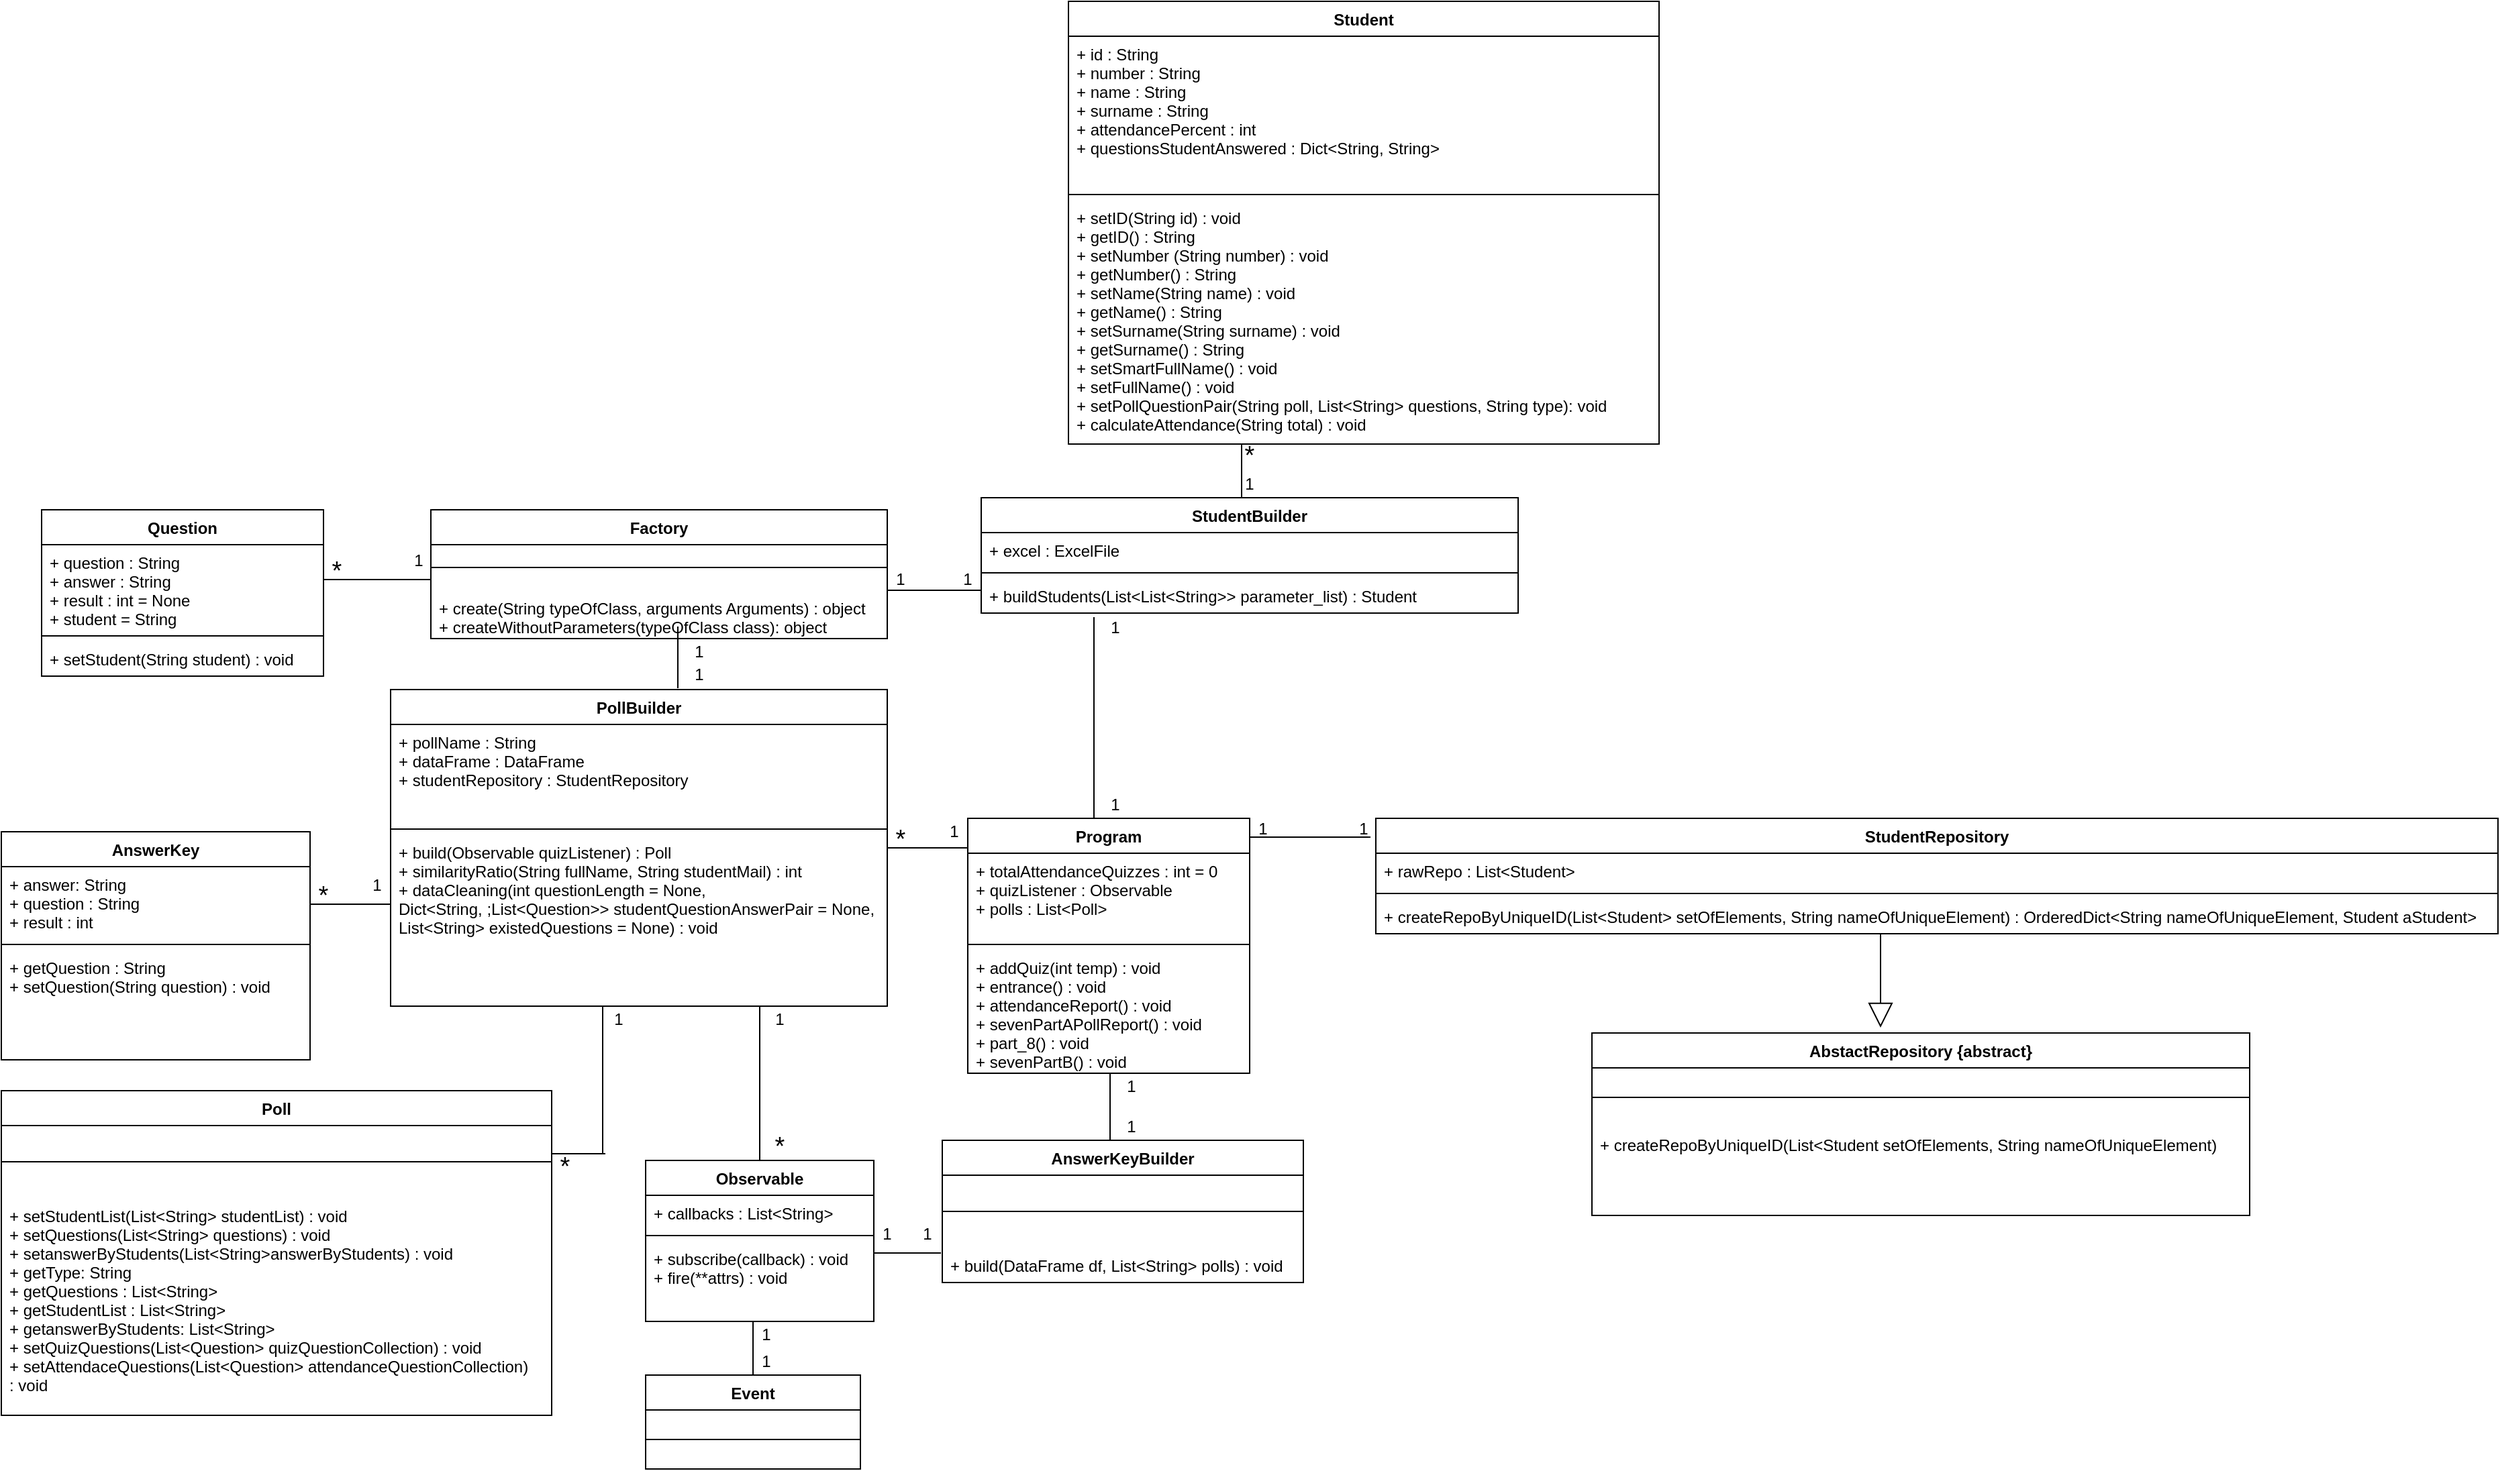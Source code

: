 <mxfile version="14.1.7" type="device"><diagram id="g1gwV1AYUA2r5EK0AkUI" name="Page-1"><mxGraphModel dx="3880" dy="2515" grid="1" gridSize="10" guides="1" tooltips="1" connect="1" arrows="1" fold="1" page="1" pageScale="1" pageWidth="2336" pageHeight="1654" math="0" shadow="0"><root><mxCell id="0"/><mxCell id="1" parent="0"/><mxCell id="yvDuJRzr7SlwuOZJe46Z-2" value="PollBuilder" style="swimlane;fontStyle=1;align=center;verticalAlign=top;childLayout=stackLayout;horizontal=1;startSize=26;horizontalStack=0;resizeParent=1;resizeParentMax=0;resizeLast=0;collapsible=1;marginBottom=0;" vertex="1" parent="1"><mxGeometry x="-1890" y="-1047" width="370" height="236" as="geometry"/></mxCell><mxCell id="yvDuJRzr7SlwuOZJe46Z-3" value="+ pollName : String&#10;+ dataFrame : DataFrame&#10;+ studentRepository : StudentRepository " style="text;strokeColor=none;fillColor=none;align=left;verticalAlign=top;spacingLeft=4;spacingRight=4;overflow=hidden;rotatable=0;points=[[0,0.5],[1,0.5]];portConstraint=eastwest;" vertex="1" parent="yvDuJRzr7SlwuOZJe46Z-2"><mxGeometry y="26" width="370" height="74" as="geometry"/></mxCell><mxCell id="yvDuJRzr7SlwuOZJe46Z-4" value="" style="line;strokeWidth=1;fillColor=none;align=left;verticalAlign=middle;spacingTop=-1;spacingLeft=3;spacingRight=3;rotatable=0;labelPosition=right;points=[];portConstraint=eastwest;" vertex="1" parent="yvDuJRzr7SlwuOZJe46Z-2"><mxGeometry y="100" width="370" height="8" as="geometry"/></mxCell><mxCell id="yvDuJRzr7SlwuOZJe46Z-5" value="+ build(Observable quizListener) : Poll &#10;+ similarityRatio(String fullName, String studentMail) : int&#10;+ dataCleaning(int questionLength = None, &#10;Dict&lt;String, ;List&lt;Question&gt;&gt; studentQuestionAnswerPair = None, &#10;List&lt;String&gt; existedQuestions = None) : void" style="text;strokeColor=none;fillColor=none;align=left;verticalAlign=top;spacingLeft=4;spacingRight=4;overflow=hidden;rotatable=0;points=[[0,0.5],[1,0.5]];portConstraint=eastwest;" vertex="1" parent="yvDuJRzr7SlwuOZJe46Z-2"><mxGeometry y="108" width="370" height="128" as="geometry"/></mxCell><mxCell id="yvDuJRzr7SlwuOZJe46Z-10" value="StudentBuilder" style="swimlane;fontStyle=1;align=center;verticalAlign=top;childLayout=stackLayout;horizontal=1;startSize=26;horizontalStack=0;resizeParent=1;resizeParentMax=0;resizeLast=0;collapsible=1;marginBottom=0;" vertex="1" parent="1"><mxGeometry x="-1450" y="-1190" width="400" height="86" as="geometry"/></mxCell><mxCell id="yvDuJRzr7SlwuOZJe46Z-11" value="+ excel : ExcelFile" style="text;strokeColor=none;fillColor=none;align=left;verticalAlign=top;spacingLeft=4;spacingRight=4;overflow=hidden;rotatable=0;points=[[0,0.5],[1,0.5]];portConstraint=eastwest;" vertex="1" parent="yvDuJRzr7SlwuOZJe46Z-10"><mxGeometry y="26" width="400" height="26" as="geometry"/></mxCell><mxCell id="yvDuJRzr7SlwuOZJe46Z-12" value="" style="line;strokeWidth=1;fillColor=none;align=left;verticalAlign=middle;spacingTop=-1;spacingLeft=3;spacingRight=3;rotatable=0;labelPosition=right;points=[];portConstraint=eastwest;" vertex="1" parent="yvDuJRzr7SlwuOZJe46Z-10"><mxGeometry y="52" width="400" height="8" as="geometry"/></mxCell><mxCell id="yvDuJRzr7SlwuOZJe46Z-13" value="+ buildStudents(List&lt;List&lt;String&gt;&gt; parameter_list) : Student " style="text;strokeColor=none;fillColor=none;align=left;verticalAlign=top;spacingLeft=4;spacingRight=4;overflow=hidden;rotatable=0;points=[[0,0.5],[1,0.5]];portConstraint=eastwest;" vertex="1" parent="yvDuJRzr7SlwuOZJe46Z-10"><mxGeometry y="60" width="400" height="26" as="geometry"/></mxCell><mxCell id="yvDuJRzr7SlwuOZJe46Z-14" value="Factory" style="swimlane;fontStyle=1;align=center;verticalAlign=top;childLayout=stackLayout;horizontal=1;startSize=26;horizontalStack=0;resizeParent=1;resizeParentMax=0;resizeLast=0;collapsible=1;marginBottom=0;" vertex="1" parent="1"><mxGeometry x="-1860" y="-1181" width="340" height="96" as="geometry"/></mxCell><mxCell id="yvDuJRzr7SlwuOZJe46Z-16" value="" style="line;strokeWidth=1;fillColor=none;align=left;verticalAlign=middle;spacingTop=-1;spacingLeft=3;spacingRight=3;rotatable=0;labelPosition=right;points=[];portConstraint=eastwest;" vertex="1" parent="yvDuJRzr7SlwuOZJe46Z-14"><mxGeometry y="26" width="340" height="34" as="geometry"/></mxCell><mxCell id="yvDuJRzr7SlwuOZJe46Z-17" value="+ create(String typeOfClass, arguments Arguments) : object&#10;+ createWithoutParameters(typeOfClass class): object " style="text;strokeColor=none;fillColor=none;align=left;verticalAlign=top;spacingLeft=4;spacingRight=4;overflow=hidden;rotatable=0;points=[[0,0.5],[1,0.5]];portConstraint=eastwest;" vertex="1" parent="yvDuJRzr7SlwuOZJe46Z-14"><mxGeometry y="60" width="340" height="36" as="geometry"/></mxCell><mxCell id="yvDuJRzr7SlwuOZJe46Z-27" value="Poll" style="swimlane;fontStyle=1;align=center;verticalAlign=top;childLayout=stackLayout;horizontal=1;startSize=26;horizontalStack=0;resizeParent=1;resizeParentMax=0;resizeLast=0;collapsible=1;marginBottom=0;" vertex="1" parent="1"><mxGeometry x="-2180" y="-748" width="410" height="242" as="geometry"/></mxCell><mxCell id="yvDuJRzr7SlwuOZJe46Z-29" value="" style="line;strokeWidth=1;fillColor=none;align=left;verticalAlign=middle;spacingTop=-1;spacingLeft=3;spacingRight=3;rotatable=0;labelPosition=right;points=[];portConstraint=eastwest;" vertex="1" parent="yvDuJRzr7SlwuOZJe46Z-27"><mxGeometry y="26" width="410" height="54" as="geometry"/></mxCell><mxCell id="yvDuJRzr7SlwuOZJe46Z-30" value="+ setStudentList(List&lt;String&gt; studentList) : void&#10;+ setQuestions(List&lt;String&gt; questions) : void&#10;+ setanswerByStudents(List&lt;String&gt;answerByStudents) : void &#10;+ getType: String&#10;+ getQuestions : List&lt;String&gt;&#10;+ getStudentList : List&lt;String&gt;&#10;+ getanswerByStudents: List&lt;String&gt;&#10;+ setQuizQuestions(List&lt;Question&gt; quizQuestionCollection) : void&#10;+ setAttendaceQuestions(List&lt;Question&gt; attendanceQuestionCollection)&#10;: void" style="text;strokeColor=none;fillColor=none;align=left;verticalAlign=top;spacingLeft=4;spacingRight=4;overflow=hidden;rotatable=0;points=[[0,0.5],[1,0.5]];portConstraint=eastwest;" vertex="1" parent="yvDuJRzr7SlwuOZJe46Z-27"><mxGeometry y="80" width="410" height="162" as="geometry"/></mxCell><mxCell id="yvDuJRzr7SlwuOZJe46Z-39" value="Student" style="swimlane;fontStyle=1;align=center;verticalAlign=top;childLayout=stackLayout;horizontal=1;startSize=26;horizontalStack=0;resizeParent=1;resizeParentMax=0;resizeLast=0;collapsible=1;marginBottom=0;" vertex="1" parent="1"><mxGeometry x="-1385" y="-1560" width="440" height="330" as="geometry"/></mxCell><mxCell id="yvDuJRzr7SlwuOZJe46Z-40" value="+ id : String&#10;+ number : String&#10;+ name : String&#10;+ surname : String&#10;+ attendancePercent : int&#10;+ questionsStudentAnswered : Dict&lt;String, String&gt;" style="text;strokeColor=none;fillColor=none;align=left;verticalAlign=top;spacingLeft=4;spacingRight=4;overflow=hidden;rotatable=0;points=[[0,0.5],[1,0.5]];portConstraint=eastwest;" vertex="1" parent="yvDuJRzr7SlwuOZJe46Z-39"><mxGeometry y="26" width="440" height="114" as="geometry"/></mxCell><mxCell id="yvDuJRzr7SlwuOZJe46Z-41" value="" style="line;strokeWidth=1;fillColor=none;align=left;verticalAlign=middle;spacingTop=-1;spacingLeft=3;spacingRight=3;rotatable=0;labelPosition=right;points=[];portConstraint=eastwest;" vertex="1" parent="yvDuJRzr7SlwuOZJe46Z-39"><mxGeometry y="140" width="440" height="8" as="geometry"/></mxCell><mxCell id="yvDuJRzr7SlwuOZJe46Z-42" value="+ setID(String id) : void&#10;+ getID() : String&#10;+ setNumber (String number) : void&#10;+ getNumber() : String&#10;+ setName(String name) : void&#10;+ getName() : String&#10;+ setSurname(String surname) : void&#10;+ getSurname() : String&#10;+ setSmartFullName() : void&#10;+ setFullName() : void&#10;+ setPollQuestionPair(String poll, List&lt;String&gt; questions, String type): void&#10;+ calculateAttendance(String total) : void" style="text;strokeColor=none;fillColor=none;align=left;verticalAlign=top;spacingLeft=4;spacingRight=4;overflow=hidden;rotatable=0;points=[[0,0.5],[1,0.5]];portConstraint=eastwest;" vertex="1" parent="yvDuJRzr7SlwuOZJe46Z-39"><mxGeometry y="148" width="440" height="182" as="geometry"/></mxCell><mxCell id="yvDuJRzr7SlwuOZJe46Z-43" value="StudentRepository" style="swimlane;fontStyle=1;align=center;verticalAlign=top;childLayout=stackLayout;horizontal=1;startSize=26;horizontalStack=0;resizeParent=1;resizeParentMax=0;resizeLast=0;collapsible=1;marginBottom=0;" vertex="1" parent="1"><mxGeometry x="-1156" y="-951" width="836" height="86" as="geometry"/></mxCell><mxCell id="yvDuJRzr7SlwuOZJe46Z-44" value="+ rawRepo : List&lt;Student&gt;" style="text;strokeColor=none;fillColor=none;align=left;verticalAlign=top;spacingLeft=4;spacingRight=4;overflow=hidden;rotatable=0;points=[[0,0.5],[1,0.5]];portConstraint=eastwest;" vertex="1" parent="yvDuJRzr7SlwuOZJe46Z-43"><mxGeometry y="26" width="836" height="26" as="geometry"/></mxCell><mxCell id="yvDuJRzr7SlwuOZJe46Z-45" value="" style="line;strokeWidth=1;fillColor=none;align=left;verticalAlign=middle;spacingTop=-1;spacingLeft=3;spacingRight=3;rotatable=0;labelPosition=right;points=[];portConstraint=eastwest;" vertex="1" parent="yvDuJRzr7SlwuOZJe46Z-43"><mxGeometry y="52" width="836" height="8" as="geometry"/></mxCell><mxCell id="yvDuJRzr7SlwuOZJe46Z-46" value="+ createRepoByUniqueID(List&lt;Student&gt; setOfElements, String nameOfUniqueElement) : OrderedDict&lt;String nameOfUniqueElement, Student aStudent&gt;" style="text;strokeColor=none;fillColor=none;align=left;verticalAlign=top;spacingLeft=4;spacingRight=4;overflow=hidden;rotatable=0;points=[[0,0.5],[1,0.5]];portConstraint=eastwest;" vertex="1" parent="yvDuJRzr7SlwuOZJe46Z-43"><mxGeometry y="60" width="836" height="26" as="geometry"/></mxCell><mxCell id="yvDuJRzr7SlwuOZJe46Z-51" value="AbstactRepository {abstract}" style="swimlane;fontStyle=1;align=center;verticalAlign=top;childLayout=stackLayout;horizontal=1;startSize=26;horizontalStack=0;resizeParent=1;resizeParentMax=0;resizeLast=0;collapsible=1;marginBottom=0;" vertex="1" parent="1"><mxGeometry x="-995" y="-791" width="490" height="136" as="geometry"/></mxCell><mxCell id="yvDuJRzr7SlwuOZJe46Z-53" value="" style="line;strokeWidth=1;fillColor=none;align=left;verticalAlign=middle;spacingTop=-1;spacingLeft=3;spacingRight=3;rotatable=0;labelPosition=right;points=[];portConstraint=eastwest;" vertex="1" parent="yvDuJRzr7SlwuOZJe46Z-51"><mxGeometry y="26" width="490" height="44" as="geometry"/></mxCell><mxCell id="yvDuJRzr7SlwuOZJe46Z-54" value="+ createRepoByUniqueID(List&lt;Student setOfElements, String nameOfUniqueElement) " style="text;strokeColor=none;fillColor=none;align=left;verticalAlign=top;spacingLeft=4;spacingRight=4;overflow=hidden;rotatable=0;points=[[0,0.5],[1,0.5]];portConstraint=eastwest;" vertex="1" parent="yvDuJRzr7SlwuOZJe46Z-51"><mxGeometry y="70" width="490" height="66" as="geometry"/></mxCell><mxCell id="yvDuJRzr7SlwuOZJe46Z-59" value="" style="line;strokeWidth=1;fillColor=none;align=left;verticalAlign=middle;spacingTop=-1;spacingLeft=3;spacingRight=3;rotatable=0;labelPosition=right;points=[];portConstraint=eastwest;" vertex="1" parent="1"><mxGeometry x="-1250" y="-941" width="90" height="8" as="geometry"/></mxCell><mxCell id="yvDuJRzr7SlwuOZJe46Z-64" value="" style="endArrow=block;endSize=16;endFill=0;html=1;" edge="1" parent="1"><mxGeometry width="160" relative="1" as="geometry"><mxPoint x="-780" y="-865" as="sourcePoint"/><mxPoint x="-780" y="-795" as="targetPoint"/></mxGeometry></mxCell><mxCell id="yvDuJRzr7SlwuOZJe46Z-66" value="" style="line;strokeWidth=1;fillColor=none;align=left;verticalAlign=middle;spacingTop=-1;spacingLeft=3;spacingRight=3;rotatable=0;labelPosition=right;points=[];portConstraint=eastwest;" vertex="1" parent="1"><mxGeometry x="-1520" y="-933" width="60" height="8" as="geometry"/></mxCell><mxCell id="yvDuJRzr7SlwuOZJe46Z-67" value="" style="line;strokeWidth=1;fillColor=none;align=left;verticalAlign=middle;spacingTop=-1;spacingLeft=3;spacingRight=3;rotatable=0;labelPosition=right;points=[];portConstraint=eastwest;direction=south;" vertex="1" parent="1"><mxGeometry x="-1370" y="-1101" width="8" height="150" as="geometry"/></mxCell><mxCell id="yvDuJRzr7SlwuOZJe46Z-69" value="" style="line;strokeWidth=1;fillColor=none;align=left;verticalAlign=middle;spacingTop=-1;spacingLeft=3;spacingRight=3;rotatable=0;labelPosition=right;points=[];portConstraint=eastwest;" vertex="1" parent="1"><mxGeometry x="-1520" y="-1125" width="70" height="8" as="geometry"/></mxCell><mxCell id="yvDuJRzr7SlwuOZJe46Z-70" value="" style="line;strokeWidth=1;fillColor=none;align=left;verticalAlign=middle;spacingTop=-1;spacingLeft=3;spacingRight=3;rotatable=0;labelPosition=right;points=[];portConstraint=eastwest;direction=south;" vertex="1" parent="1"><mxGeometry x="-1680" y="-1094" width="8" height="46" as="geometry"/></mxCell><mxCell id="yvDuJRzr7SlwuOZJe46Z-71" value="" style="line;strokeWidth=1;fillColor=none;align=left;verticalAlign=middle;spacingTop=-1;spacingLeft=3;spacingRight=3;rotatable=0;labelPosition=right;points=[];portConstraint=eastwest;direction=south;" vertex="1" parent="1"><mxGeometry x="-1736" y="-811" width="8" height="110" as="geometry"/></mxCell><mxCell id="yvDuJRzr7SlwuOZJe46Z-72" value="" style="line;strokeWidth=1;fillColor=none;align=left;verticalAlign=middle;spacingTop=-1;spacingLeft=3;spacingRight=3;rotatable=0;labelPosition=right;points=[];portConstraint=eastwest;" vertex="1" parent="1"><mxGeometry x="-1950" y="-891" width="60" height="8" as="geometry"/></mxCell><mxCell id="yvDuJRzr7SlwuOZJe46Z-73" value="" style="line;strokeWidth=1;fillColor=none;align=left;verticalAlign=middle;spacingTop=-1;spacingLeft=3;spacingRight=3;rotatable=0;labelPosition=right;points=[];portConstraint=eastwest;direction=south;" vertex="1" parent="1"><mxGeometry x="-1260" y="-1230" width="8" height="40" as="geometry"/></mxCell><mxCell id="yvDuJRzr7SlwuOZJe46Z-74" value="" style="line;strokeWidth=1;fillColor=none;align=left;verticalAlign=middle;spacingTop=-1;spacingLeft=3;spacingRight=3;rotatable=0;labelPosition=right;points=[];portConstraint=eastwest;" vertex="1" parent="1"><mxGeometry x="-1940" y="-1133" width="80" height="8" as="geometry"/></mxCell><mxCell id="yvDuJRzr7SlwuOZJe46Z-85" value="AnswerKey" style="swimlane;fontStyle=1;align=center;verticalAlign=top;childLayout=stackLayout;horizontal=1;startSize=26;horizontalStack=0;resizeParent=1;resizeParentMax=0;resizeLast=0;collapsible=1;marginBottom=0;" vertex="1" parent="1"><mxGeometry x="-2180" y="-941" width="230" height="170" as="geometry"/></mxCell><mxCell id="yvDuJRzr7SlwuOZJe46Z-86" value="+ answer: String&#10;+ question : String&#10;+ result : int" style="text;strokeColor=none;fillColor=none;align=left;verticalAlign=top;spacingLeft=4;spacingRight=4;overflow=hidden;rotatable=0;points=[[0,0.5],[1,0.5]];portConstraint=eastwest;" vertex="1" parent="yvDuJRzr7SlwuOZJe46Z-85"><mxGeometry y="26" width="230" height="54" as="geometry"/></mxCell><mxCell id="yvDuJRzr7SlwuOZJe46Z-87" value="" style="line;strokeWidth=1;fillColor=none;align=left;verticalAlign=middle;spacingTop=-1;spacingLeft=3;spacingRight=3;rotatable=0;labelPosition=right;points=[];portConstraint=eastwest;" vertex="1" parent="yvDuJRzr7SlwuOZJe46Z-85"><mxGeometry y="80" width="230" height="8" as="geometry"/></mxCell><mxCell id="yvDuJRzr7SlwuOZJe46Z-88" value="+ getQuestion : String&#10;+ setQuestion(String question) : void&#10;" style="text;strokeColor=none;fillColor=none;align=left;verticalAlign=top;spacingLeft=4;spacingRight=4;overflow=hidden;rotatable=0;points=[[0,0.5],[1,0.5]];portConstraint=eastwest;" vertex="1" parent="yvDuJRzr7SlwuOZJe46Z-85"><mxGeometry y="88" width="230" height="82" as="geometry"/></mxCell><mxCell id="yvDuJRzr7SlwuOZJe46Z-101" value="1" style="text;html=1;strokeColor=none;fillColor=none;align=center;verticalAlign=middle;whiteSpace=wrap;rounded=0;" vertex="1" parent="1"><mxGeometry x="-1370" y="-1103" width="40" height="20" as="geometry"/></mxCell><mxCell id="yvDuJRzr7SlwuOZJe46Z-102" value="1" style="text;html=1;strokeColor=none;fillColor=none;align=center;verticalAlign=middle;whiteSpace=wrap;rounded=0;" vertex="1" parent="1"><mxGeometry x="-1370" y="-971" width="40" height="20" as="geometry"/></mxCell><mxCell id="yvDuJRzr7SlwuOZJe46Z-105" value="1" style="text;html=1;strokeColor=none;fillColor=none;align=center;verticalAlign=middle;whiteSpace=wrap;rounded=0;" vertex="1" parent="1"><mxGeometry x="-1260" y="-953" width="40" height="20" as="geometry"/></mxCell><mxCell id="yvDuJRzr7SlwuOZJe46Z-106" value="1" style="text;html=1;strokeColor=none;fillColor=none;align=center;verticalAlign=middle;whiteSpace=wrap;rounded=0;" vertex="1" parent="1"><mxGeometry x="-1185" y="-953" width="40" height="20" as="geometry"/></mxCell><mxCell id="yvDuJRzr7SlwuOZJe46Z-107" value="1" style="text;html=1;strokeColor=none;fillColor=none;align=center;verticalAlign=middle;whiteSpace=wrap;rounded=0;" vertex="1" parent="1"><mxGeometry x="-1490" y="-951" width="40" height="20" as="geometry"/></mxCell><mxCell id="yvDuJRzr7SlwuOZJe46Z-108" value="&lt;font style=&quot;font-size: 19px&quot;&gt;*&lt;/font&gt;" style="text;html=1;strokeColor=none;fillColor=none;align=center;verticalAlign=middle;whiteSpace=wrap;rounded=0;" vertex="1" parent="1"><mxGeometry x="-1530" y="-945" width="40" height="20" as="geometry"/></mxCell><mxCell id="yvDuJRzr7SlwuOZJe46Z-109" value="1" style="text;html=1;strokeColor=none;fillColor=none;align=center;verticalAlign=middle;whiteSpace=wrap;rounded=0;" vertex="1" parent="1"><mxGeometry x="-1480" y="-1139" width="40" height="20" as="geometry"/></mxCell><mxCell id="yvDuJRzr7SlwuOZJe46Z-110" value="1" style="text;html=1;strokeColor=none;fillColor=none;align=center;verticalAlign=middle;whiteSpace=wrap;rounded=0;" vertex="1" parent="1"><mxGeometry x="-1530" y="-1139" width="40" height="20" as="geometry"/></mxCell><mxCell id="yvDuJRzr7SlwuOZJe46Z-111" value="1" style="text;html=1;strokeColor=none;fillColor=none;align=center;verticalAlign=middle;whiteSpace=wrap;rounded=0;" vertex="1" parent="1"><mxGeometry x="-1270" y="-1210" width="40" height="20" as="geometry"/></mxCell><mxCell id="yvDuJRzr7SlwuOZJe46Z-112" value="&lt;font style=&quot;font-size: 19px&quot;&gt;*&lt;/font&gt;" style="text;html=1;strokeColor=none;fillColor=none;align=center;verticalAlign=middle;whiteSpace=wrap;rounded=0;" vertex="1" parent="1"><mxGeometry x="-1270" y="-1231" width="40" height="20" as="geometry"/></mxCell><mxCell id="yvDuJRzr7SlwuOZJe46Z-113" value="1" style="text;html=1;strokeColor=none;fillColor=none;align=center;verticalAlign=middle;whiteSpace=wrap;rounded=0;" vertex="1" parent="1"><mxGeometry x="-1889" y="-1153" width="40" height="20" as="geometry"/></mxCell><mxCell id="yvDuJRzr7SlwuOZJe46Z-114" value="&lt;font style=&quot;font-size: 19px&quot;&gt;*&lt;/font&gt;" style="text;html=1;strokeColor=none;fillColor=none;align=center;verticalAlign=middle;whiteSpace=wrap;rounded=0;" vertex="1" parent="1"><mxGeometry x="-1950" y="-1145" width="40" height="20" as="geometry"/></mxCell><mxCell id="yvDuJRzr7SlwuOZJe46Z-115" value="1" style="text;html=1;strokeColor=none;fillColor=none;align=center;verticalAlign=middle;whiteSpace=wrap;rounded=0;" vertex="1" parent="1"><mxGeometry x="-1680" y="-1068" width="40" height="20" as="geometry"/></mxCell><mxCell id="yvDuJRzr7SlwuOZJe46Z-116" value="1" style="text;html=1;strokeColor=none;fillColor=none;align=center;verticalAlign=middle;whiteSpace=wrap;rounded=0;" vertex="1" parent="1"><mxGeometry x="-1680" y="-1085" width="40" height="20" as="geometry"/></mxCell><mxCell id="yvDuJRzr7SlwuOZJe46Z-117" value="1" style="text;html=1;strokeColor=none;fillColor=none;align=center;verticalAlign=middle;whiteSpace=wrap;rounded=0;" vertex="1" parent="1"><mxGeometry x="-1920" y="-911" width="40" height="20" as="geometry"/></mxCell><mxCell id="yvDuJRzr7SlwuOZJe46Z-118" value="&lt;font style=&quot;font-size: 19px&quot;&gt;*&lt;/font&gt;" style="text;html=1;strokeColor=none;fillColor=none;align=center;verticalAlign=middle;whiteSpace=wrap;rounded=0;" vertex="1" parent="1"><mxGeometry x="-1960" y="-903" width="40" height="20" as="geometry"/></mxCell><mxCell id="yvDuJRzr7SlwuOZJe46Z-119" value="1" style="text;html=1;strokeColor=none;fillColor=none;align=center;verticalAlign=middle;whiteSpace=wrap;rounded=0;" vertex="1" parent="1"><mxGeometry x="-1740" y="-811" width="40" height="20" as="geometry"/></mxCell><mxCell id="yvDuJRzr7SlwuOZJe46Z-120" value="&lt;font style=&quot;font-size: 19px&quot;&gt;*&lt;/font&gt;" style="text;html=1;strokeColor=none;fillColor=none;align=center;verticalAlign=middle;whiteSpace=wrap;rounded=0;" vertex="1" parent="1"><mxGeometry x="-1780" y="-701" width="40" height="20" as="geometry"/></mxCell><mxCell id="yvDuJRzr7SlwuOZJe46Z-126" value="Question" style="swimlane;fontStyle=1;align=center;verticalAlign=top;childLayout=stackLayout;horizontal=1;startSize=26;horizontalStack=0;resizeParent=1;resizeParentMax=0;resizeLast=0;collapsible=1;marginBottom=0;" vertex="1" parent="1"><mxGeometry x="-2150" y="-1181" width="210" height="124" as="geometry"/></mxCell><mxCell id="yvDuJRzr7SlwuOZJe46Z-127" value="+ question : String&#10;+ answer : String&#10;+ result : int = None&#10;+ student = String" style="text;strokeColor=none;fillColor=none;align=left;verticalAlign=top;spacingLeft=4;spacingRight=4;overflow=hidden;rotatable=0;points=[[0,0.5],[1,0.5]];portConstraint=eastwest;" vertex="1" parent="yvDuJRzr7SlwuOZJe46Z-126"><mxGeometry y="26" width="210" height="64" as="geometry"/></mxCell><mxCell id="yvDuJRzr7SlwuOZJe46Z-128" value="" style="line;strokeWidth=1;fillColor=none;align=left;verticalAlign=middle;spacingTop=-1;spacingLeft=3;spacingRight=3;rotatable=0;labelPosition=right;points=[];portConstraint=eastwest;" vertex="1" parent="yvDuJRzr7SlwuOZJe46Z-126"><mxGeometry y="90" width="210" height="8" as="geometry"/></mxCell><mxCell id="yvDuJRzr7SlwuOZJe46Z-129" value="+ setStudent(String student) : void" style="text;strokeColor=none;fillColor=none;align=left;verticalAlign=top;spacingLeft=4;spacingRight=4;overflow=hidden;rotatable=0;points=[[0,0.5],[1,0.5]];portConstraint=eastwest;" vertex="1" parent="yvDuJRzr7SlwuOZJe46Z-126"><mxGeometry y="98" width="210" height="26" as="geometry"/></mxCell><mxCell id="yvDuJRzr7SlwuOZJe46Z-134" value="Observable" style="swimlane;fontStyle=1;align=center;verticalAlign=top;childLayout=stackLayout;horizontal=1;startSize=26;horizontalStack=0;resizeParent=1;resizeParentMax=0;resizeLast=0;collapsible=1;marginBottom=0;" vertex="1" parent="1"><mxGeometry x="-1700" y="-696" width="170" height="120" as="geometry"/></mxCell><mxCell id="yvDuJRzr7SlwuOZJe46Z-135" value="+ callbacks : List&lt;String&gt;" style="text;strokeColor=none;fillColor=none;align=left;verticalAlign=top;spacingLeft=4;spacingRight=4;overflow=hidden;rotatable=0;points=[[0,0.5],[1,0.5]];portConstraint=eastwest;" vertex="1" parent="yvDuJRzr7SlwuOZJe46Z-134"><mxGeometry y="26" width="170" height="26" as="geometry"/></mxCell><mxCell id="yvDuJRzr7SlwuOZJe46Z-136" value="" style="line;strokeWidth=1;fillColor=none;align=left;verticalAlign=middle;spacingTop=-1;spacingLeft=3;spacingRight=3;rotatable=0;labelPosition=right;points=[];portConstraint=eastwest;" vertex="1" parent="yvDuJRzr7SlwuOZJe46Z-134"><mxGeometry y="52" width="170" height="8" as="geometry"/></mxCell><mxCell id="yvDuJRzr7SlwuOZJe46Z-137" value="+ subscribe(callback) : void&#10;+ fire(**attrs) : void" style="text;strokeColor=none;fillColor=none;align=left;verticalAlign=top;spacingLeft=4;spacingRight=4;overflow=hidden;rotatable=0;points=[[0,0.5],[1,0.5]];portConstraint=eastwest;" vertex="1" parent="yvDuJRzr7SlwuOZJe46Z-134"><mxGeometry y="60" width="170" height="60" as="geometry"/></mxCell><mxCell id="yvDuJRzr7SlwuOZJe46Z-138" value="Event" style="swimlane;fontStyle=1;align=center;verticalAlign=top;childLayout=stackLayout;horizontal=1;startSize=26;horizontalStack=0;resizeParent=1;resizeParentMax=0;resizeLast=0;collapsible=1;marginBottom=0;" vertex="1" parent="1"><mxGeometry x="-1700" y="-536" width="160" height="70" as="geometry"/></mxCell><mxCell id="yvDuJRzr7SlwuOZJe46Z-140" value="" style="line;strokeWidth=1;fillColor=none;align=left;verticalAlign=middle;spacingTop=-1;spacingLeft=3;spacingRight=3;rotatable=0;labelPosition=right;points=[];portConstraint=eastwest;" vertex="1" parent="yvDuJRzr7SlwuOZJe46Z-138"><mxGeometry y="26" width="160" height="44" as="geometry"/></mxCell><mxCell id="yvDuJRzr7SlwuOZJe46Z-145" value="Program" style="swimlane;fontStyle=1;align=center;verticalAlign=top;childLayout=stackLayout;horizontal=1;startSize=26;horizontalStack=0;resizeParent=1;resizeParentMax=0;resizeLast=0;collapsible=1;marginBottom=0;" vertex="1" parent="1"><mxGeometry x="-1460" y="-951" width="210" height="190" as="geometry"/></mxCell><mxCell id="yvDuJRzr7SlwuOZJe46Z-146" value="+ totalAttendanceQuizzes : int = 0&#10;+ quizListener : Observable&#10;+ polls : List&lt;Poll&gt;&#10;" style="text;strokeColor=none;fillColor=none;align=left;verticalAlign=top;spacingLeft=4;spacingRight=4;overflow=hidden;rotatable=0;points=[[0,0.5],[1,0.5]];portConstraint=eastwest;" vertex="1" parent="yvDuJRzr7SlwuOZJe46Z-145"><mxGeometry y="26" width="210" height="64" as="geometry"/></mxCell><mxCell id="yvDuJRzr7SlwuOZJe46Z-147" value="" style="line;strokeWidth=1;fillColor=none;align=left;verticalAlign=middle;spacingTop=-1;spacingLeft=3;spacingRight=3;rotatable=0;labelPosition=right;points=[];portConstraint=eastwest;" vertex="1" parent="yvDuJRzr7SlwuOZJe46Z-145"><mxGeometry y="90" width="210" height="8" as="geometry"/></mxCell><mxCell id="yvDuJRzr7SlwuOZJe46Z-148" value="+ addQuiz(int temp) : void&#10;+ entrance() : void&#10;+ attendanceReport() : void&#10;+ sevenPartAPollReport() : void&#10;+ part_8() : void&#10;+ sevenPartB() : void" style="text;strokeColor=none;fillColor=none;align=left;verticalAlign=top;spacingLeft=4;spacingRight=4;overflow=hidden;rotatable=0;points=[[0,0.5],[1,0.5]];portConstraint=eastwest;" vertex="1" parent="yvDuJRzr7SlwuOZJe46Z-145"><mxGeometry y="98" width="210" height="92" as="geometry"/></mxCell><mxCell id="yvDuJRzr7SlwuOZJe46Z-153" value="AnswerKeyBuilder" style="swimlane;fontStyle=1;align=center;verticalAlign=top;childLayout=stackLayout;horizontal=1;startSize=26;horizontalStack=0;resizeParent=1;resizeParentMax=0;resizeLast=0;collapsible=1;marginBottom=0;" vertex="1" parent="1"><mxGeometry x="-1479" y="-711" width="269" height="106" as="geometry"/></mxCell><mxCell id="yvDuJRzr7SlwuOZJe46Z-154" value="" style="line;strokeWidth=1;fillColor=none;align=left;verticalAlign=middle;spacingTop=-1;spacingLeft=3;spacingRight=3;rotatable=0;labelPosition=right;points=[];portConstraint=eastwest;" vertex="1" parent="yvDuJRzr7SlwuOZJe46Z-153"><mxGeometry y="26" width="269" height="54" as="geometry"/></mxCell><mxCell id="yvDuJRzr7SlwuOZJe46Z-155" value="+ build(DataFrame df, List&lt;String&gt; polls) : void" style="text;strokeColor=none;fillColor=none;align=left;verticalAlign=top;spacingLeft=4;spacingRight=4;overflow=hidden;rotatable=0;points=[[0,0.5],[1,0.5]];portConstraint=eastwest;" vertex="1" parent="yvDuJRzr7SlwuOZJe46Z-153"><mxGeometry y="80" width="269" height="26" as="geometry"/></mxCell><mxCell id="yvDuJRzr7SlwuOZJe46Z-156" value="" style="line;strokeWidth=1;fillColor=none;align=left;verticalAlign=middle;spacingTop=-1;spacingLeft=3;spacingRight=3;rotatable=0;labelPosition=right;points=[];portConstraint=eastwest;direction=south;" vertex="1" parent="1"><mxGeometry x="-1358" y="-761" width="8" height="50" as="geometry"/></mxCell><mxCell id="yvDuJRzr7SlwuOZJe46Z-157" value="1" style="text;html=1;strokeColor=none;fillColor=none;align=center;verticalAlign=middle;whiteSpace=wrap;rounded=0;" vertex="1" parent="1"><mxGeometry x="-1358" y="-761" width="40" height="20" as="geometry"/></mxCell><mxCell id="yvDuJRzr7SlwuOZJe46Z-158" value="1" style="text;html=1;strokeColor=none;fillColor=none;align=center;verticalAlign=middle;whiteSpace=wrap;rounded=0;" vertex="1" parent="1"><mxGeometry x="-1358" y="-731" width="40" height="20" as="geometry"/></mxCell><mxCell id="yvDuJRzr7SlwuOZJe46Z-159" value="" style="line;strokeWidth=1;fillColor=none;align=left;verticalAlign=middle;spacingTop=-1;spacingLeft=3;spacingRight=3;rotatable=0;labelPosition=right;points=[];portConstraint=eastwest;" vertex="1" parent="1"><mxGeometry x="-1770" y="-706" width="40" height="10" as="geometry"/></mxCell><mxCell id="yvDuJRzr7SlwuOZJe46Z-160" value="" style="line;strokeWidth=1;fillColor=none;align=left;verticalAlign=middle;spacingTop=-1;spacingLeft=3;spacingRight=3;rotatable=0;labelPosition=right;points=[];portConstraint=eastwest;" vertex="1" parent="1"><mxGeometry x="-1530" y="-631" width="50" height="8" as="geometry"/></mxCell><mxCell id="yvDuJRzr7SlwuOZJe46Z-161" value="" style="line;strokeWidth=1;fillColor=none;align=left;verticalAlign=middle;spacingTop=-1;spacingLeft=3;spacingRight=3;rotatable=0;labelPosition=right;points=[];portConstraint=eastwest;direction=south;" vertex="1" parent="1"><mxGeometry x="-1619" y="-811" width="8" height="115" as="geometry"/></mxCell><mxCell id="yvDuJRzr7SlwuOZJe46Z-162" value="1" style="text;html=1;strokeColor=none;fillColor=none;align=center;verticalAlign=middle;whiteSpace=wrap;rounded=0;" vertex="1" parent="1"><mxGeometry x="-1620" y="-811" width="40" height="20" as="geometry"/></mxCell><mxCell id="yvDuJRzr7SlwuOZJe46Z-163" value="&lt;font style=&quot;font-size: 19px&quot;&gt;*&lt;/font&gt;" style="text;html=1;strokeColor=none;fillColor=none;align=center;verticalAlign=middle;whiteSpace=wrap;rounded=0;" vertex="1" parent="1"><mxGeometry x="-1620" y="-716" width="40" height="20" as="geometry"/></mxCell><mxCell id="yvDuJRzr7SlwuOZJe46Z-164" value="1" style="text;html=1;strokeColor=none;fillColor=none;align=center;verticalAlign=middle;whiteSpace=wrap;rounded=0;" vertex="1" parent="1"><mxGeometry x="-1540" y="-651" width="40" height="20" as="geometry"/></mxCell><mxCell id="yvDuJRzr7SlwuOZJe46Z-165" value="1" style="text;html=1;strokeColor=none;fillColor=none;align=center;verticalAlign=middle;whiteSpace=wrap;rounded=0;" vertex="1" parent="1"><mxGeometry x="-1510" y="-651" width="40" height="20" as="geometry"/></mxCell><mxCell id="yvDuJRzr7SlwuOZJe46Z-166" value="" style="line;strokeWidth=1;fillColor=none;align=left;verticalAlign=middle;spacingTop=-1;spacingLeft=3;spacingRight=3;rotatable=0;labelPosition=right;points=[];portConstraint=eastwest;direction=south;" vertex="1" parent="1"><mxGeometry x="-1624" y="-576" width="8" height="40" as="geometry"/></mxCell><mxCell id="yvDuJRzr7SlwuOZJe46Z-167" value="1" style="text;html=1;strokeColor=none;fillColor=none;align=center;verticalAlign=middle;whiteSpace=wrap;rounded=0;" vertex="1" parent="1"><mxGeometry x="-1630" y="-576" width="40" height="20" as="geometry"/></mxCell><mxCell id="yvDuJRzr7SlwuOZJe46Z-168" value="1" style="text;html=1;strokeColor=none;fillColor=none;align=center;verticalAlign=middle;whiteSpace=wrap;rounded=0;" vertex="1" parent="1"><mxGeometry x="-1630" y="-556" width="40" height="20" as="geometry"/></mxCell></root></mxGraphModel></diagram></mxfile>